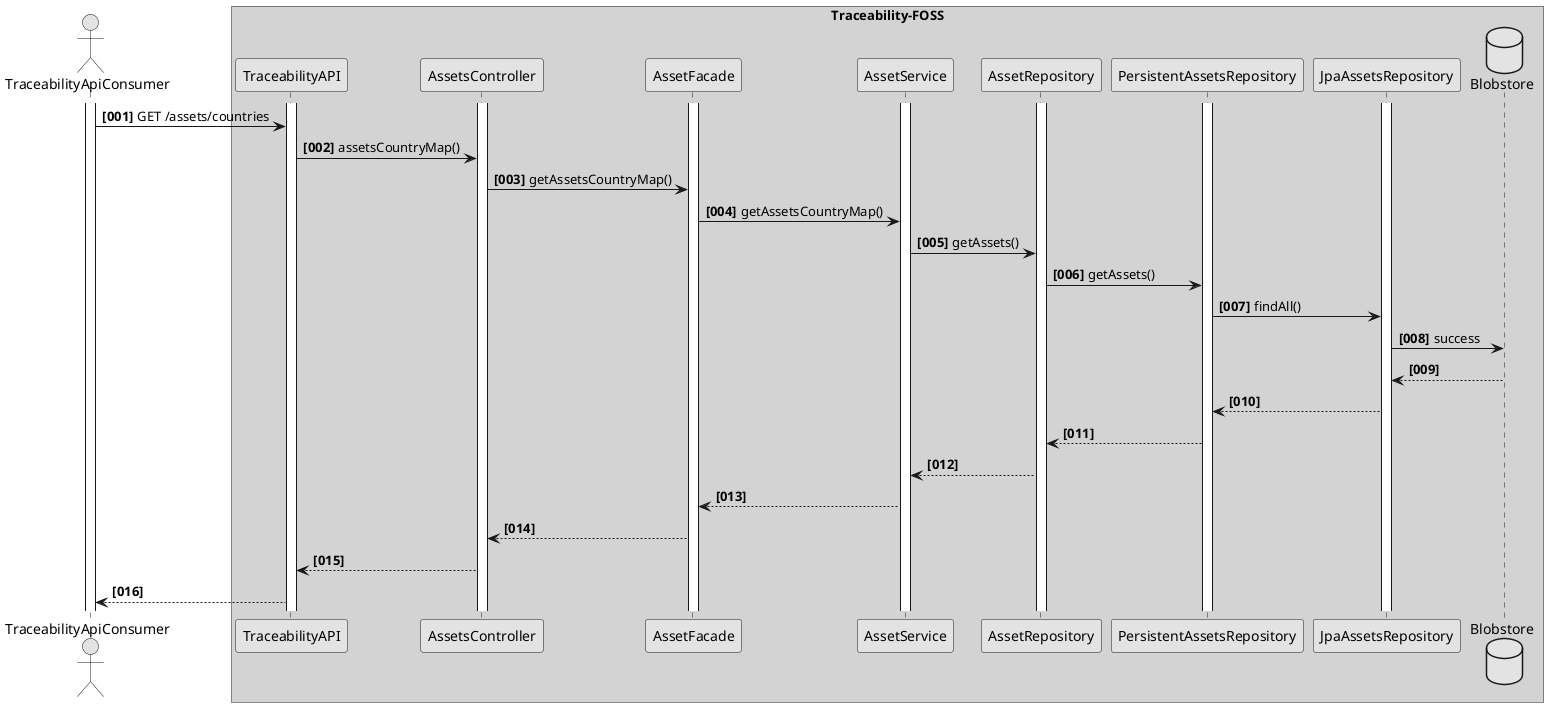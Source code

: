 @startuml
skinparam monochrome true
skinparam shadowing false
autonumber "<b>[000]"

actor TraceabilityApiConsumer
activate TraceabilityApiConsumer


box "Traceability-FOSS" #LightGrey
participant TraceabilityAPI
activate TraceabilityAPI
participant AssetsController
activate AssetsController
participant AssetFacade
activate AssetFacade
participant AssetService
activate AssetService
participant AssetRepository
activate AssetRepository
participant PersistentAssetsRepository
activate PersistentAssetsRepository
participant JpaAssetsRepository
activate JpaAssetsRepository
database Blobstore

TraceabilityApiConsumer -> TraceabilityAPI : GET /assets/countries
TraceabilityAPI -> AssetsController :  assetsCountryMap()
AssetsController -> AssetFacade :  getAssetsCountryMap()
AssetFacade -> AssetService: getAssetsCountryMap()
AssetService -> AssetRepository: getAssets()
AssetRepository -> PersistentAssetsRepository: getAssets()
PersistentAssetsRepository -> JpaAssetsRepository: findAll()
JpaAssetsRepository -> Blobstore : success



JpaAssetsRepository <-- Blobstore
PersistentAssetsRepository <-- JpaAssetsRepository
AssetRepository <-- PersistentAssetsRepository
AssetService <-- AssetRepository
AssetFacade <-- AssetService
AssetsController <-- AssetFacade
TraceabilityAPI <-- AssetsController
TraceabilityApiConsumer <-- TraceabilityAPI

@enduml
